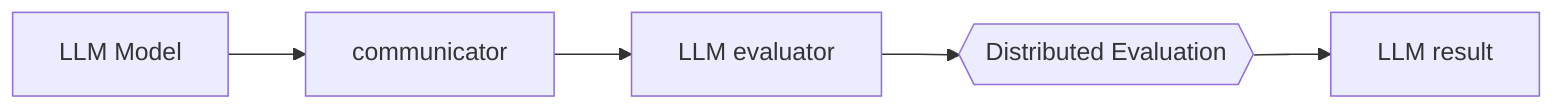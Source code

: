 flowchart LR
    model["LLM Model"] --> communicator["communicator"]
    communicator --> evaluator["LLM evaluator"] 
    evaluator --> distributed{{Distributed Evaluation}}
    distributed --> result["LLM result"]